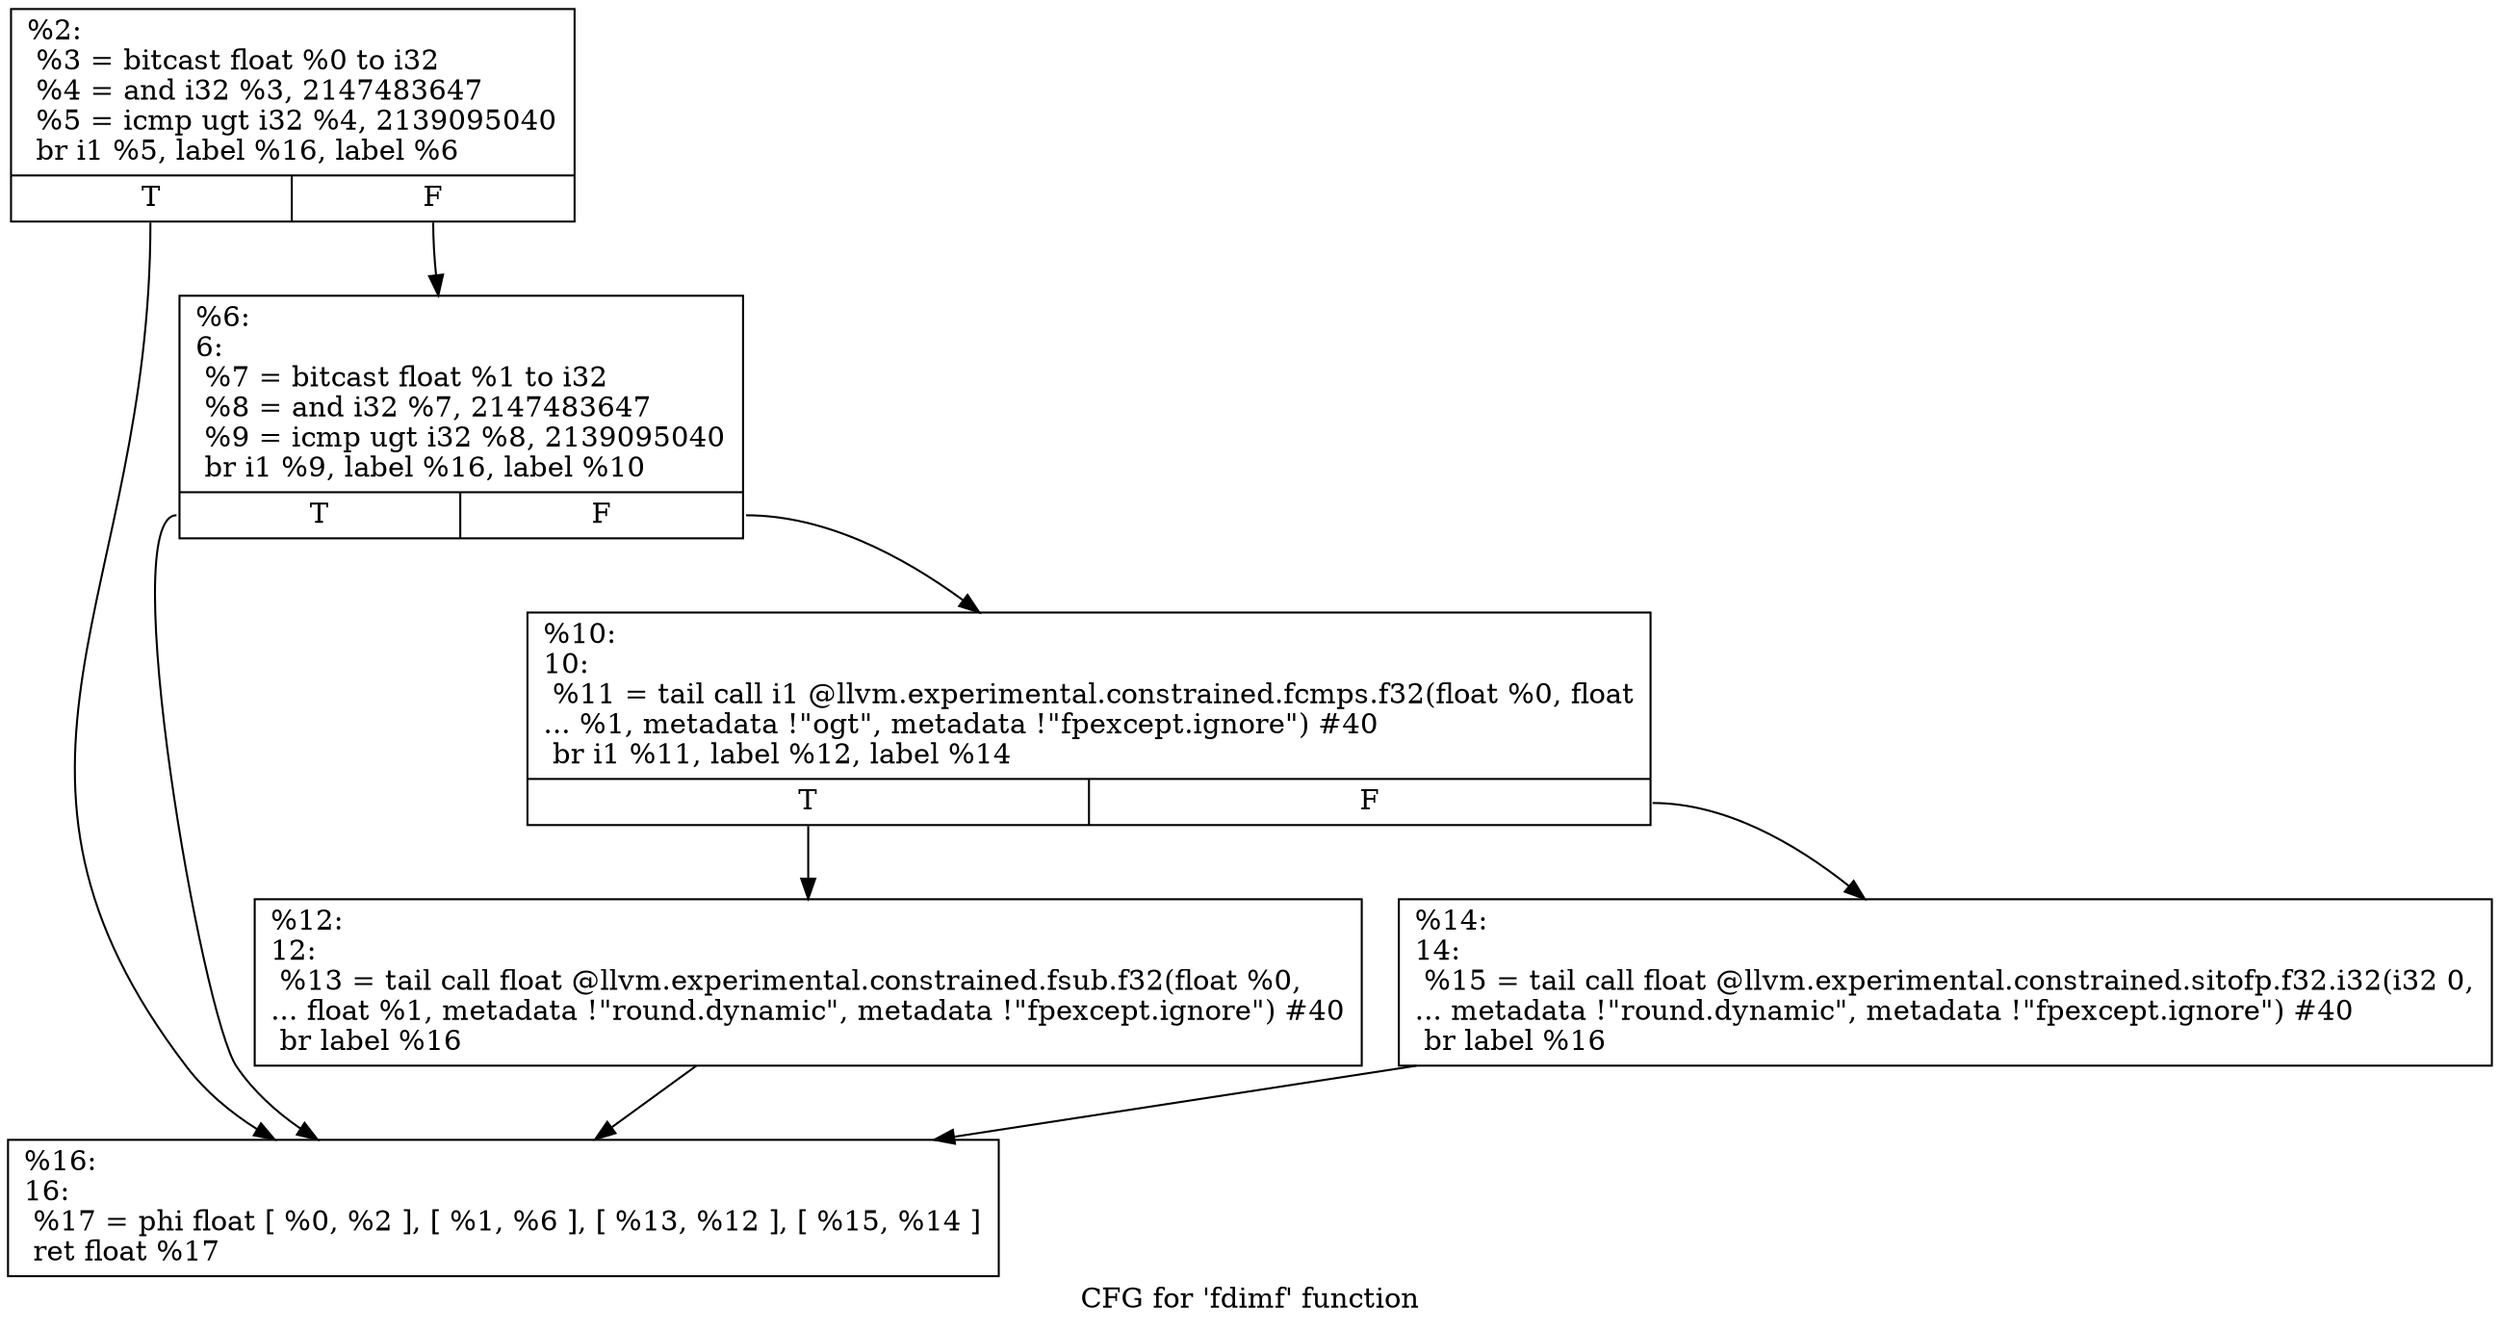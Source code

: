 digraph "CFG for 'fdimf' function" {
	label="CFG for 'fdimf' function";

	Node0x1b4bfc0 [shape=record,label="{%2:\l  %3 = bitcast float %0 to i32\l  %4 = and i32 %3, 2147483647\l  %5 = icmp ugt i32 %4, 2139095040\l  br i1 %5, label %16, label %6\l|{<s0>T|<s1>F}}"];
	Node0x1b4bfc0:s0 -> Node0x1b4c640;
	Node0x1b4bfc0:s1 -> Node0x1b4c500;
	Node0x1b4c500 [shape=record,label="{%6:\l6:                                                \l  %7 = bitcast float %1 to i32\l  %8 = and i32 %7, 2147483647\l  %9 = icmp ugt i32 %8, 2139095040\l  br i1 %9, label %16, label %10\l|{<s0>T|<s1>F}}"];
	Node0x1b4c500:s0 -> Node0x1b4c640;
	Node0x1b4c500:s1 -> Node0x1b4c550;
	Node0x1b4c550 [shape=record,label="{%10:\l10:                                               \l  %11 = tail call i1 @llvm.experimental.constrained.fcmps.f32(float %0, float\l... %1, metadata !\"ogt\", metadata !\"fpexcept.ignore\") #40\l  br i1 %11, label %12, label %14\l|{<s0>T|<s1>F}}"];
	Node0x1b4c550:s0 -> Node0x1b4c5a0;
	Node0x1b4c550:s1 -> Node0x1b4c5f0;
	Node0x1b4c5a0 [shape=record,label="{%12:\l12:                                               \l  %13 = tail call float @llvm.experimental.constrained.fsub.f32(float %0,\l... float %1, metadata !\"round.dynamic\", metadata !\"fpexcept.ignore\") #40\l  br label %16\l}"];
	Node0x1b4c5a0 -> Node0x1b4c640;
	Node0x1b4c5f0 [shape=record,label="{%14:\l14:                                               \l  %15 = tail call float @llvm.experimental.constrained.sitofp.f32.i32(i32 0,\l... metadata !\"round.dynamic\", metadata !\"fpexcept.ignore\") #40\l  br label %16\l}"];
	Node0x1b4c5f0 -> Node0x1b4c640;
	Node0x1b4c640 [shape=record,label="{%16:\l16:                                               \l  %17 = phi float [ %0, %2 ], [ %1, %6 ], [ %13, %12 ], [ %15, %14 ]\l  ret float %17\l}"];
}
